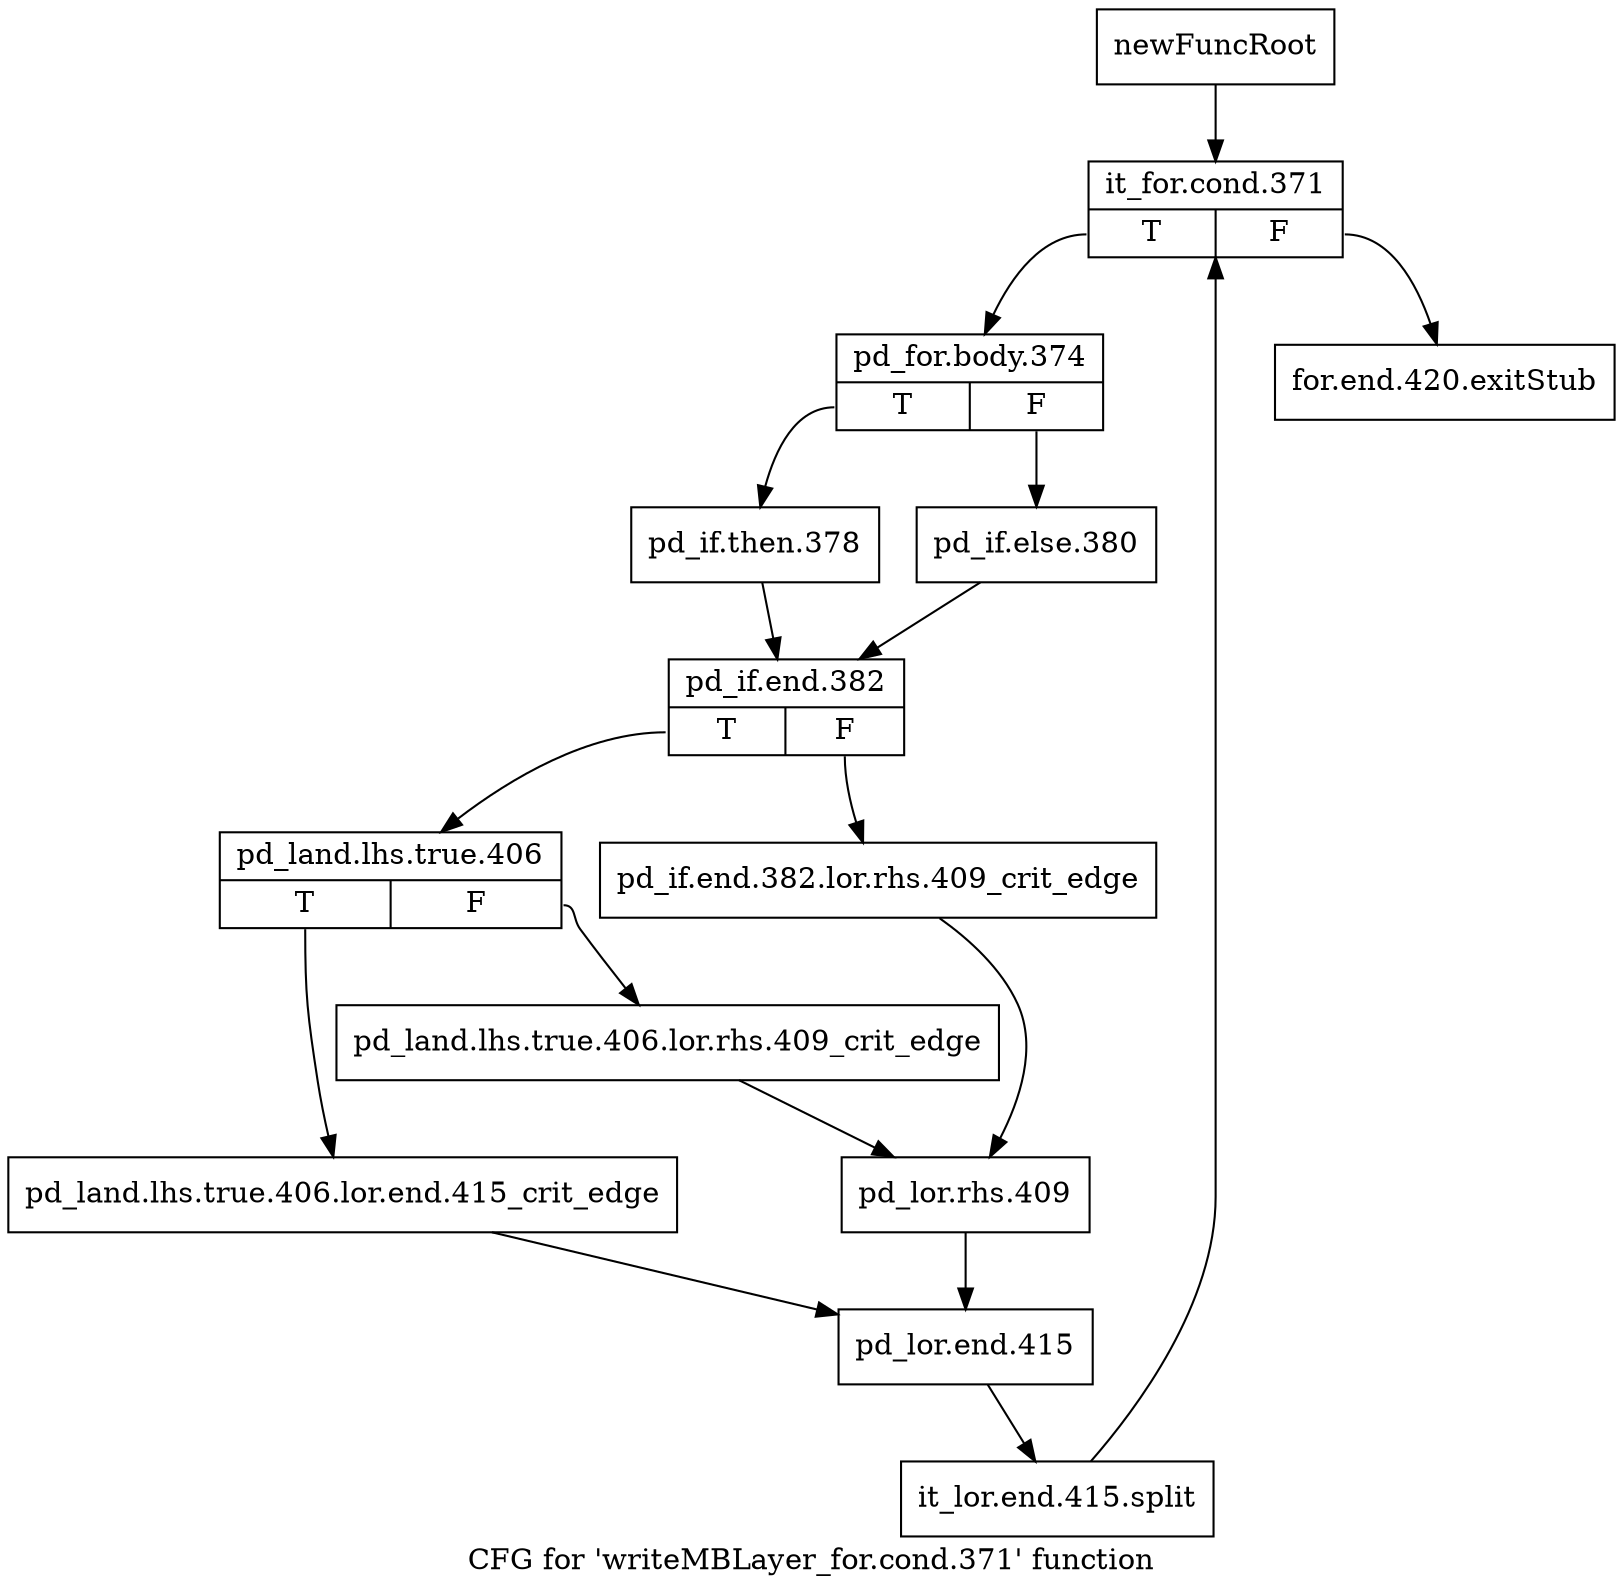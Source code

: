 digraph "CFG for 'writeMBLayer_for.cond.371' function" {
	label="CFG for 'writeMBLayer_for.cond.371' function";

	Node0x2648080 [shape=record,label="{newFuncRoot}"];
	Node0x2648080 -> Node0x2648120;
	Node0x26480d0 [shape=record,label="{for.end.420.exitStub}"];
	Node0x2648120 [shape=record,label="{it_for.cond.371|{<s0>T|<s1>F}}"];
	Node0x2648120:s0 -> Node0x2648170;
	Node0x2648120:s1 -> Node0x26480d0;
	Node0x2648170 [shape=record,label="{pd_for.body.374|{<s0>T|<s1>F}}"];
	Node0x2648170:s0 -> Node0x2648210;
	Node0x2648170:s1 -> Node0x26481c0;
	Node0x26481c0 [shape=record,label="{pd_if.else.380}"];
	Node0x26481c0 -> Node0x2648260;
	Node0x2648210 [shape=record,label="{pd_if.then.378}"];
	Node0x2648210 -> Node0x2648260;
	Node0x2648260 [shape=record,label="{pd_if.end.382|{<s0>T|<s1>F}}"];
	Node0x2648260:s0 -> Node0x2648300;
	Node0x2648260:s1 -> Node0x26482b0;
	Node0x26482b0 [shape=record,label="{pd_if.end.382.lor.rhs.409_crit_edge}"];
	Node0x26482b0 -> Node0x26483a0;
	Node0x2648300 [shape=record,label="{pd_land.lhs.true.406|{<s0>T|<s1>F}}"];
	Node0x2648300:s0 -> Node0x26483f0;
	Node0x2648300:s1 -> Node0x2648350;
	Node0x2648350 [shape=record,label="{pd_land.lhs.true.406.lor.rhs.409_crit_edge}"];
	Node0x2648350 -> Node0x26483a0;
	Node0x26483a0 [shape=record,label="{pd_lor.rhs.409}"];
	Node0x26483a0 -> Node0x2648440;
	Node0x26483f0 [shape=record,label="{pd_land.lhs.true.406.lor.end.415_crit_edge}"];
	Node0x26483f0 -> Node0x2648440;
	Node0x2648440 [shape=record,label="{pd_lor.end.415}"];
	Node0x2648440 -> Node0x35d4d10;
	Node0x35d4d10 [shape=record,label="{it_lor.end.415.split}"];
	Node0x35d4d10 -> Node0x2648120;
}

